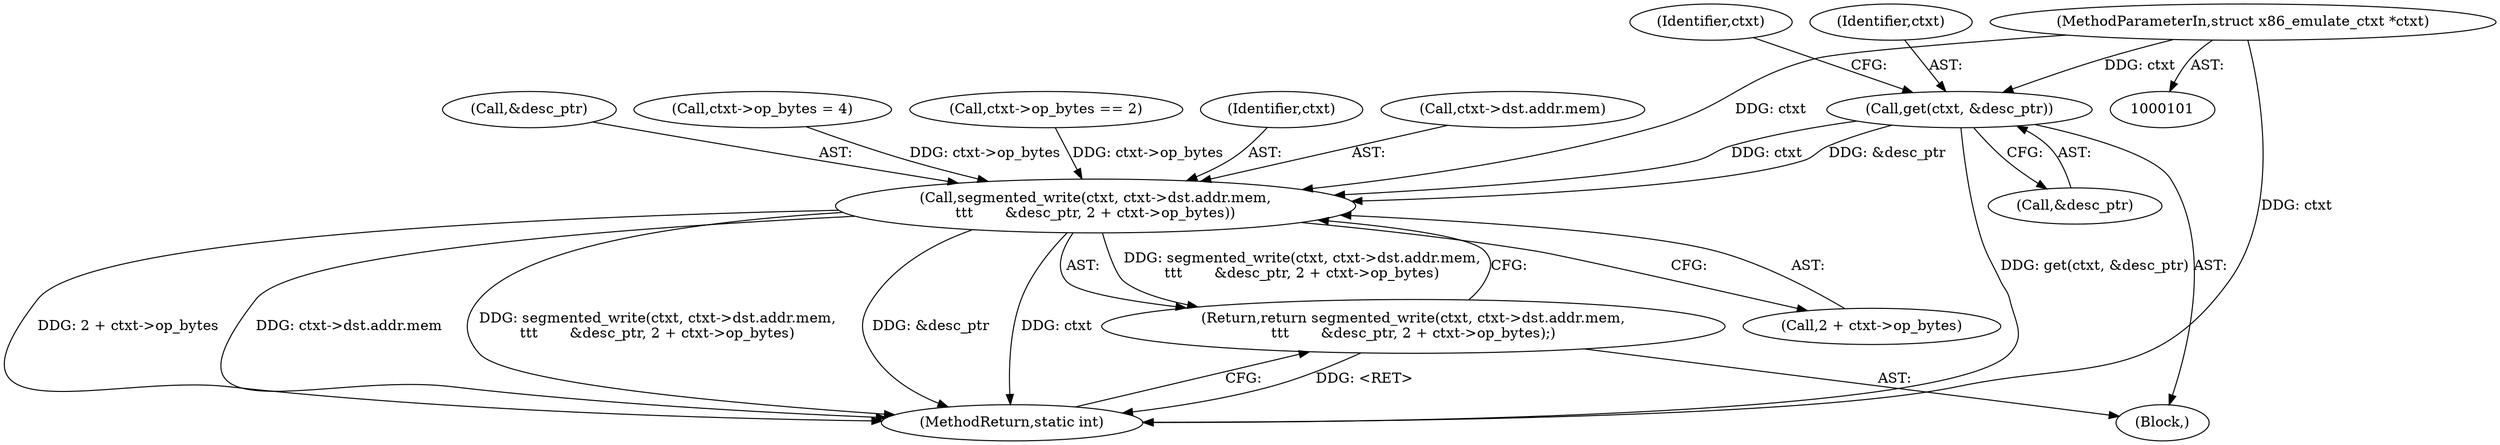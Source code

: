 digraph "1_linux_129a72a0d3c8e139a04512325384fe5ac119e74d_1@pointer" {
"1000117" [label="(Call,get(ctxt, &desc_ptr))"];
"1000102" [label="(MethodParameterIn,struct x86_emulate_ctxt *ctxt)"];
"1000146" [label="(Call,segmented_write(ctxt, ctxt->dst.addr.mem,\n\t\t\t       &desc_ptr, 2 + ctxt->op_bytes))"];
"1000145" [label="(Return,return segmented_write(ctxt, ctxt->dst.addr.mem,\n\t\t\t       &desc_ptr, 2 + ctxt->op_bytes);)"];
"1000146" [label="(Call,segmented_write(ctxt, ctxt->dst.addr.mem,\n\t\t\t       &desc_ptr, 2 + ctxt->op_bytes))"];
"1000124" [label="(Identifier,ctxt)"];
"1000157" [label="(Call,2 + ctxt->op_bytes)"];
"1000155" [label="(Call,&desc_ptr)"];
"1000104" [label="(Block,)"];
"1000117" [label="(Call,get(ctxt, &desc_ptr))"];
"1000162" [label="(MethodReturn,static int)"];
"1000145" [label="(Return,return segmented_write(ctxt, ctxt->dst.addr.mem,\n\t\t\t       &desc_ptr, 2 + ctxt->op_bytes);)"];
"1000128" [label="(Call,ctxt->op_bytes = 4)"];
"1000122" [label="(Call,ctxt->op_bytes == 2)"];
"1000119" [label="(Call,&desc_ptr)"];
"1000118" [label="(Identifier,ctxt)"];
"1000102" [label="(MethodParameterIn,struct x86_emulate_ctxt *ctxt)"];
"1000147" [label="(Identifier,ctxt)"];
"1000148" [label="(Call,ctxt->dst.addr.mem)"];
"1000117" -> "1000104"  [label="AST: "];
"1000117" -> "1000119"  [label="CFG: "];
"1000118" -> "1000117"  [label="AST: "];
"1000119" -> "1000117"  [label="AST: "];
"1000124" -> "1000117"  [label="CFG: "];
"1000117" -> "1000162"  [label="DDG: get(ctxt, &desc_ptr)"];
"1000102" -> "1000117"  [label="DDG: ctxt"];
"1000117" -> "1000146"  [label="DDG: ctxt"];
"1000117" -> "1000146"  [label="DDG: &desc_ptr"];
"1000102" -> "1000101"  [label="AST: "];
"1000102" -> "1000162"  [label="DDG: ctxt"];
"1000102" -> "1000146"  [label="DDG: ctxt"];
"1000146" -> "1000145"  [label="AST: "];
"1000146" -> "1000157"  [label="CFG: "];
"1000147" -> "1000146"  [label="AST: "];
"1000148" -> "1000146"  [label="AST: "];
"1000155" -> "1000146"  [label="AST: "];
"1000157" -> "1000146"  [label="AST: "];
"1000145" -> "1000146"  [label="CFG: "];
"1000146" -> "1000162"  [label="DDG: 2 + ctxt->op_bytes"];
"1000146" -> "1000162"  [label="DDG: ctxt->dst.addr.mem"];
"1000146" -> "1000162"  [label="DDG: segmented_write(ctxt, ctxt->dst.addr.mem,\n\t\t\t       &desc_ptr, 2 + ctxt->op_bytes)"];
"1000146" -> "1000162"  [label="DDG: &desc_ptr"];
"1000146" -> "1000162"  [label="DDG: ctxt"];
"1000146" -> "1000145"  [label="DDG: segmented_write(ctxt, ctxt->dst.addr.mem,\n\t\t\t       &desc_ptr, 2 + ctxt->op_bytes)"];
"1000122" -> "1000146"  [label="DDG: ctxt->op_bytes"];
"1000128" -> "1000146"  [label="DDG: ctxt->op_bytes"];
"1000145" -> "1000104"  [label="AST: "];
"1000162" -> "1000145"  [label="CFG: "];
"1000145" -> "1000162"  [label="DDG: <RET>"];
}
